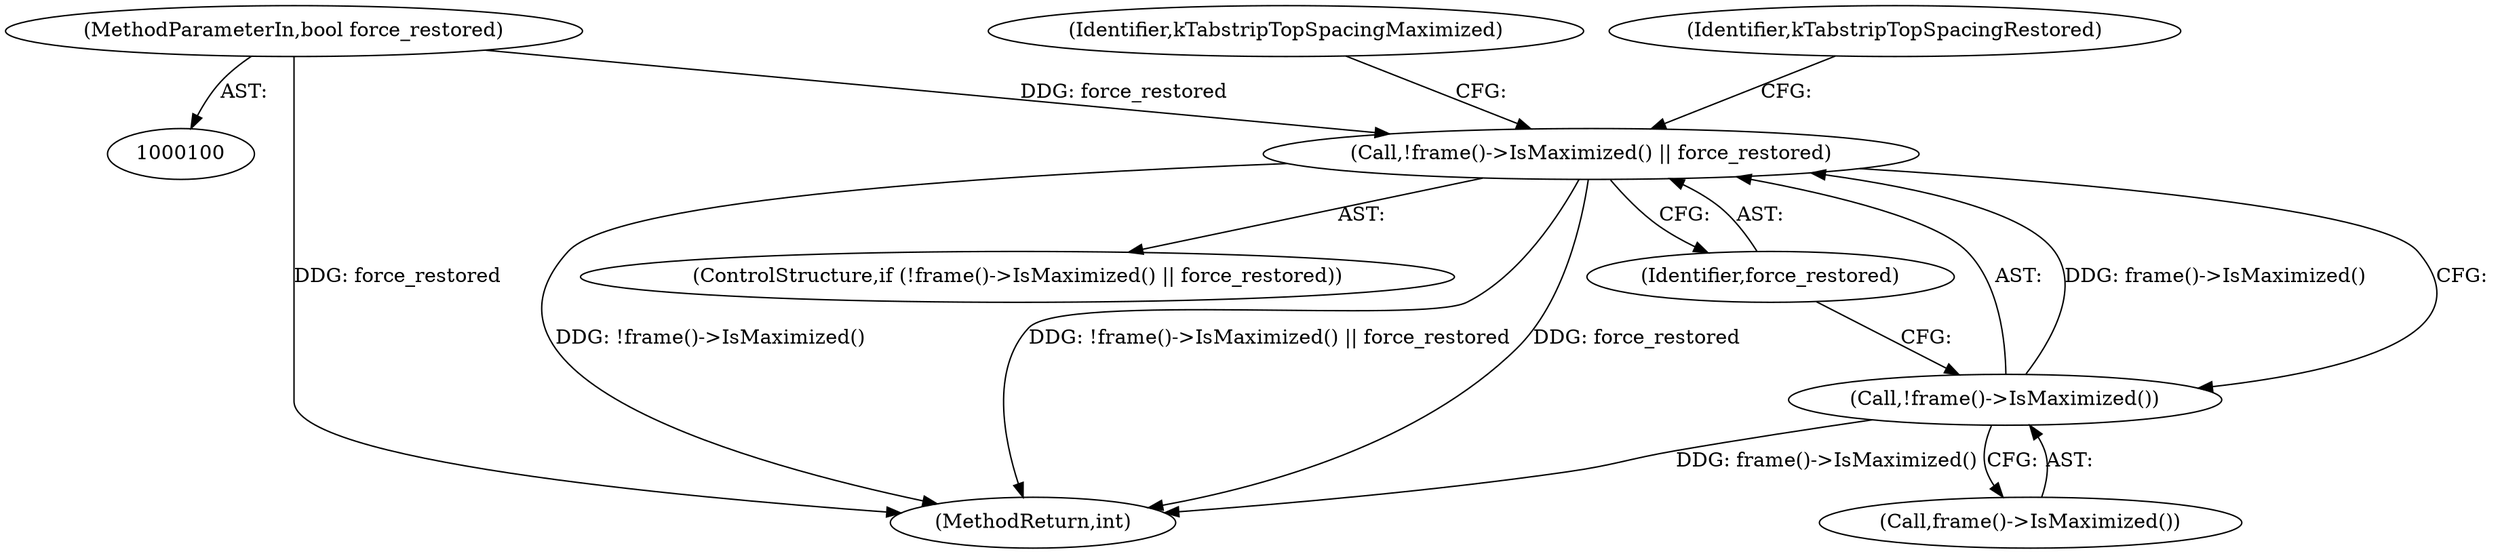 digraph "1_Chrome_7ee3acb08d9de663e5ec3148ee98b666cd32ad82@del" {
"1000111" [label="(Call,!frame()->IsMaximized() || force_restored)"];
"1000112" [label="(Call,!frame()->IsMaximized())"];
"1000101" [label="(MethodParameterIn,bool force_restored)"];
"1000111" [label="(Call,!frame()->IsMaximized() || force_restored)"];
"1000110" [label="(ControlStructure,if (!frame()->IsMaximized() || force_restored))"];
"1000101" [label="(MethodParameterIn,bool force_restored)"];
"1000116" [label="(Identifier,kTabstripTopSpacingRestored)"];
"1000112" [label="(Call,!frame()->IsMaximized())"];
"1000113" [label="(Call,frame()->IsMaximized())"];
"1000114" [label="(Identifier,force_restored)"];
"1000119" [label="(MethodReturn,int)"];
"1000118" [label="(Identifier,kTabstripTopSpacingMaximized)"];
"1000111" -> "1000110"  [label="AST: "];
"1000111" -> "1000112"  [label="CFG: "];
"1000111" -> "1000114"  [label="CFG: "];
"1000112" -> "1000111"  [label="AST: "];
"1000114" -> "1000111"  [label="AST: "];
"1000116" -> "1000111"  [label="CFG: "];
"1000118" -> "1000111"  [label="CFG: "];
"1000111" -> "1000119"  [label="DDG: force_restored"];
"1000111" -> "1000119"  [label="DDG: !frame()->IsMaximized()"];
"1000111" -> "1000119"  [label="DDG: !frame()->IsMaximized() || force_restored"];
"1000112" -> "1000111"  [label="DDG: frame()->IsMaximized()"];
"1000101" -> "1000111"  [label="DDG: force_restored"];
"1000112" -> "1000113"  [label="CFG: "];
"1000113" -> "1000112"  [label="AST: "];
"1000114" -> "1000112"  [label="CFG: "];
"1000112" -> "1000119"  [label="DDG: frame()->IsMaximized()"];
"1000101" -> "1000100"  [label="AST: "];
"1000101" -> "1000119"  [label="DDG: force_restored"];
}
